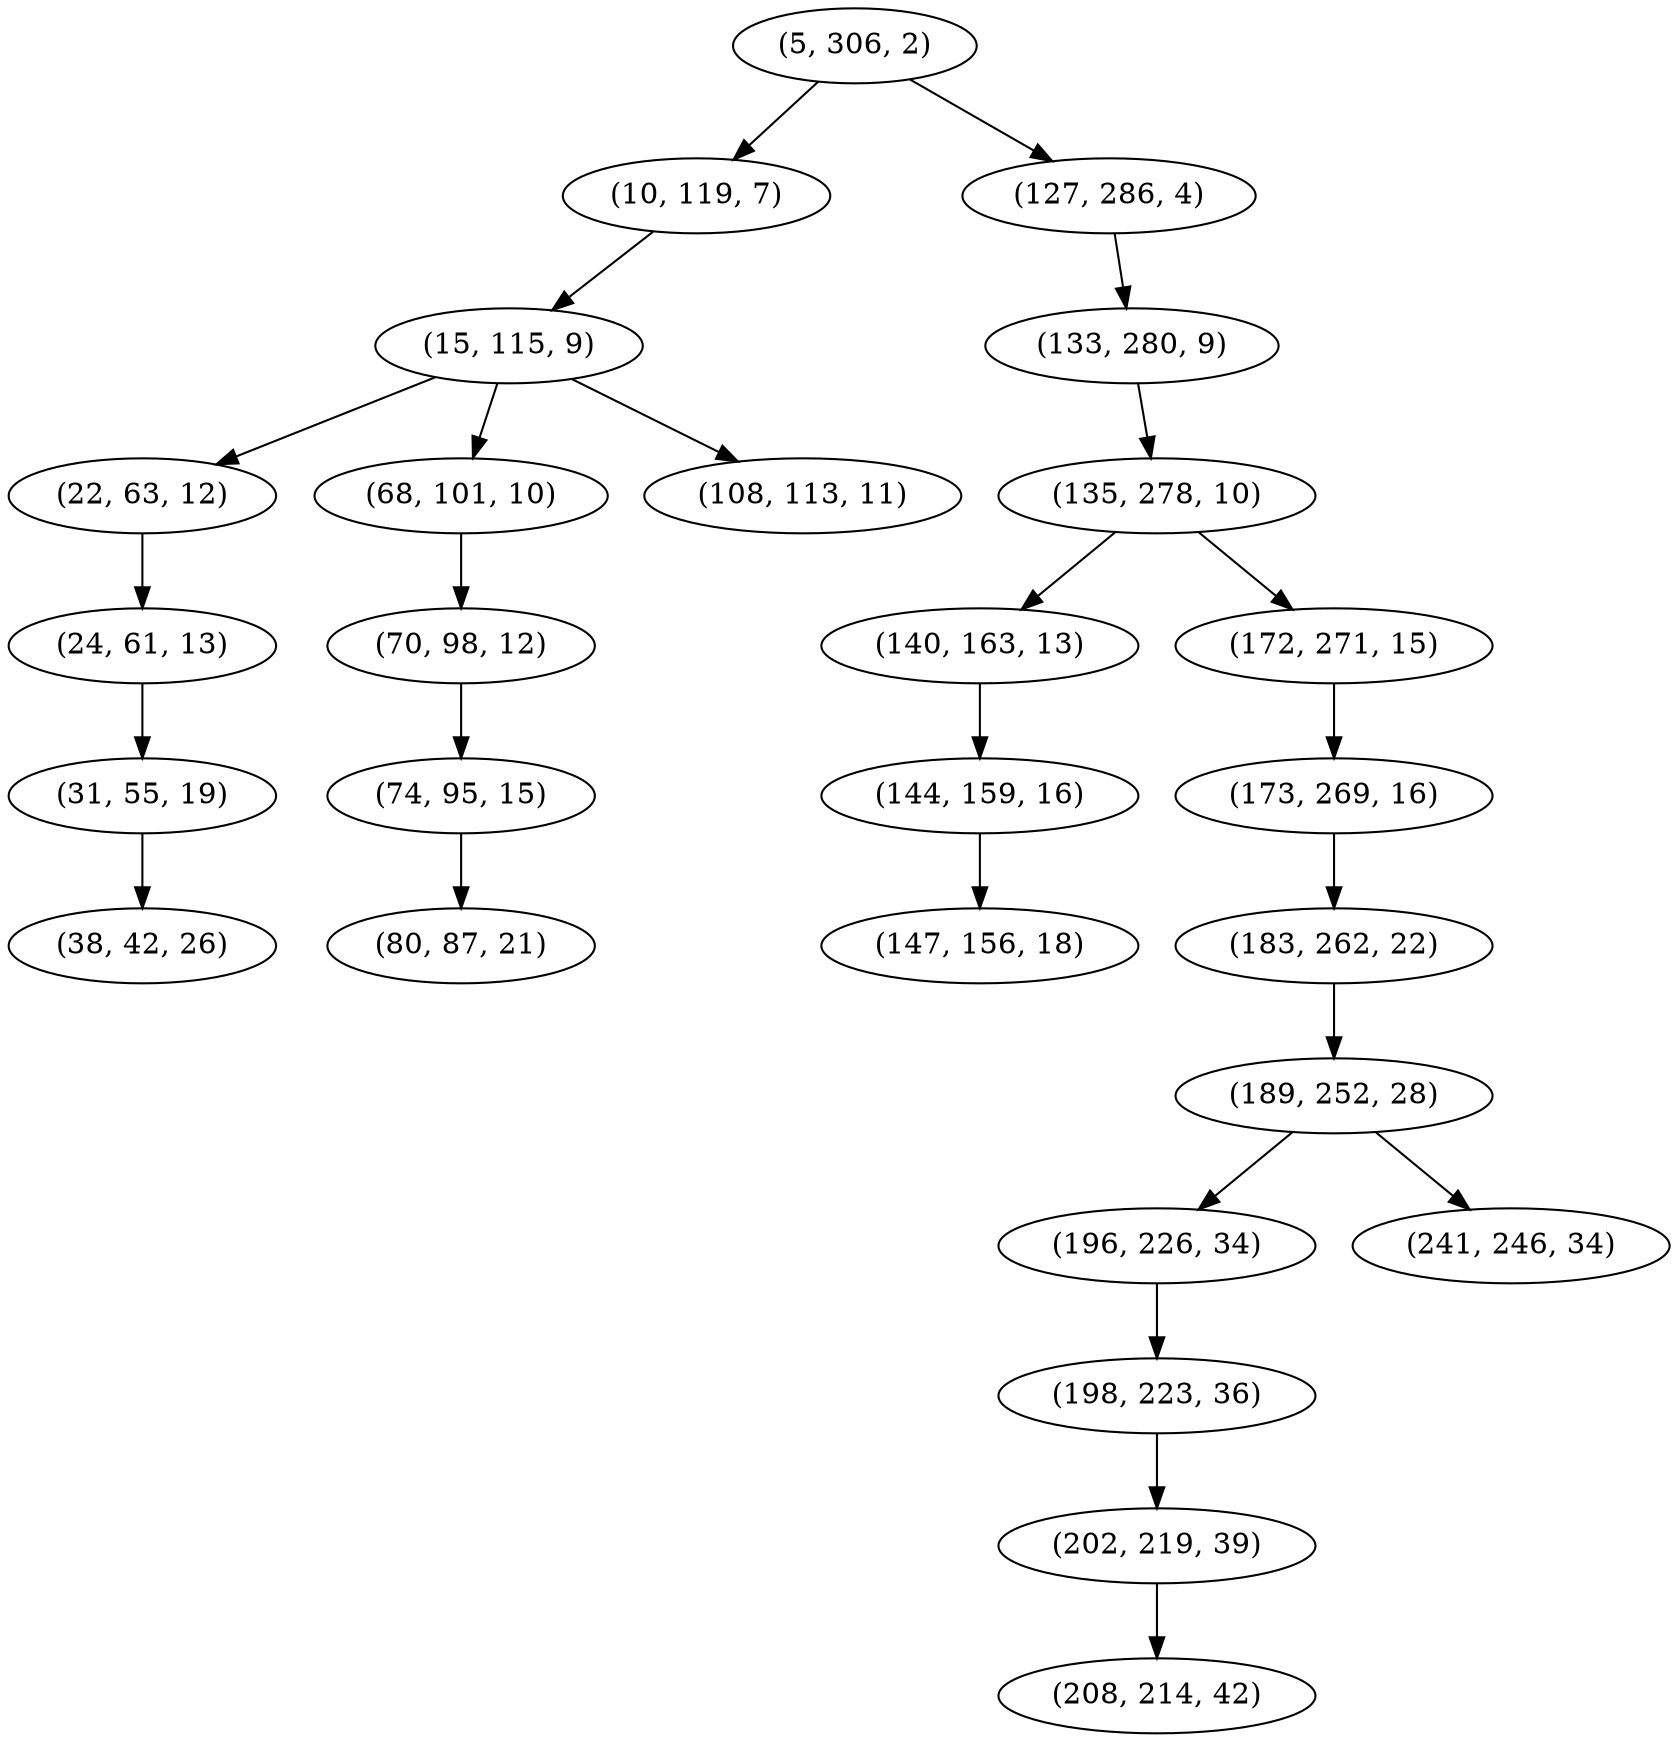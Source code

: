 digraph tree {
    "(5, 306, 2)";
    "(10, 119, 7)";
    "(15, 115, 9)";
    "(22, 63, 12)";
    "(24, 61, 13)";
    "(31, 55, 19)";
    "(38, 42, 26)";
    "(68, 101, 10)";
    "(70, 98, 12)";
    "(74, 95, 15)";
    "(80, 87, 21)";
    "(108, 113, 11)";
    "(127, 286, 4)";
    "(133, 280, 9)";
    "(135, 278, 10)";
    "(140, 163, 13)";
    "(144, 159, 16)";
    "(147, 156, 18)";
    "(172, 271, 15)";
    "(173, 269, 16)";
    "(183, 262, 22)";
    "(189, 252, 28)";
    "(196, 226, 34)";
    "(198, 223, 36)";
    "(202, 219, 39)";
    "(208, 214, 42)";
    "(241, 246, 34)";
    "(5, 306, 2)" -> "(10, 119, 7)";
    "(5, 306, 2)" -> "(127, 286, 4)";
    "(10, 119, 7)" -> "(15, 115, 9)";
    "(15, 115, 9)" -> "(22, 63, 12)";
    "(15, 115, 9)" -> "(68, 101, 10)";
    "(15, 115, 9)" -> "(108, 113, 11)";
    "(22, 63, 12)" -> "(24, 61, 13)";
    "(24, 61, 13)" -> "(31, 55, 19)";
    "(31, 55, 19)" -> "(38, 42, 26)";
    "(68, 101, 10)" -> "(70, 98, 12)";
    "(70, 98, 12)" -> "(74, 95, 15)";
    "(74, 95, 15)" -> "(80, 87, 21)";
    "(127, 286, 4)" -> "(133, 280, 9)";
    "(133, 280, 9)" -> "(135, 278, 10)";
    "(135, 278, 10)" -> "(140, 163, 13)";
    "(135, 278, 10)" -> "(172, 271, 15)";
    "(140, 163, 13)" -> "(144, 159, 16)";
    "(144, 159, 16)" -> "(147, 156, 18)";
    "(172, 271, 15)" -> "(173, 269, 16)";
    "(173, 269, 16)" -> "(183, 262, 22)";
    "(183, 262, 22)" -> "(189, 252, 28)";
    "(189, 252, 28)" -> "(196, 226, 34)";
    "(189, 252, 28)" -> "(241, 246, 34)";
    "(196, 226, 34)" -> "(198, 223, 36)";
    "(198, 223, 36)" -> "(202, 219, 39)";
    "(202, 219, 39)" -> "(208, 214, 42)";
}
